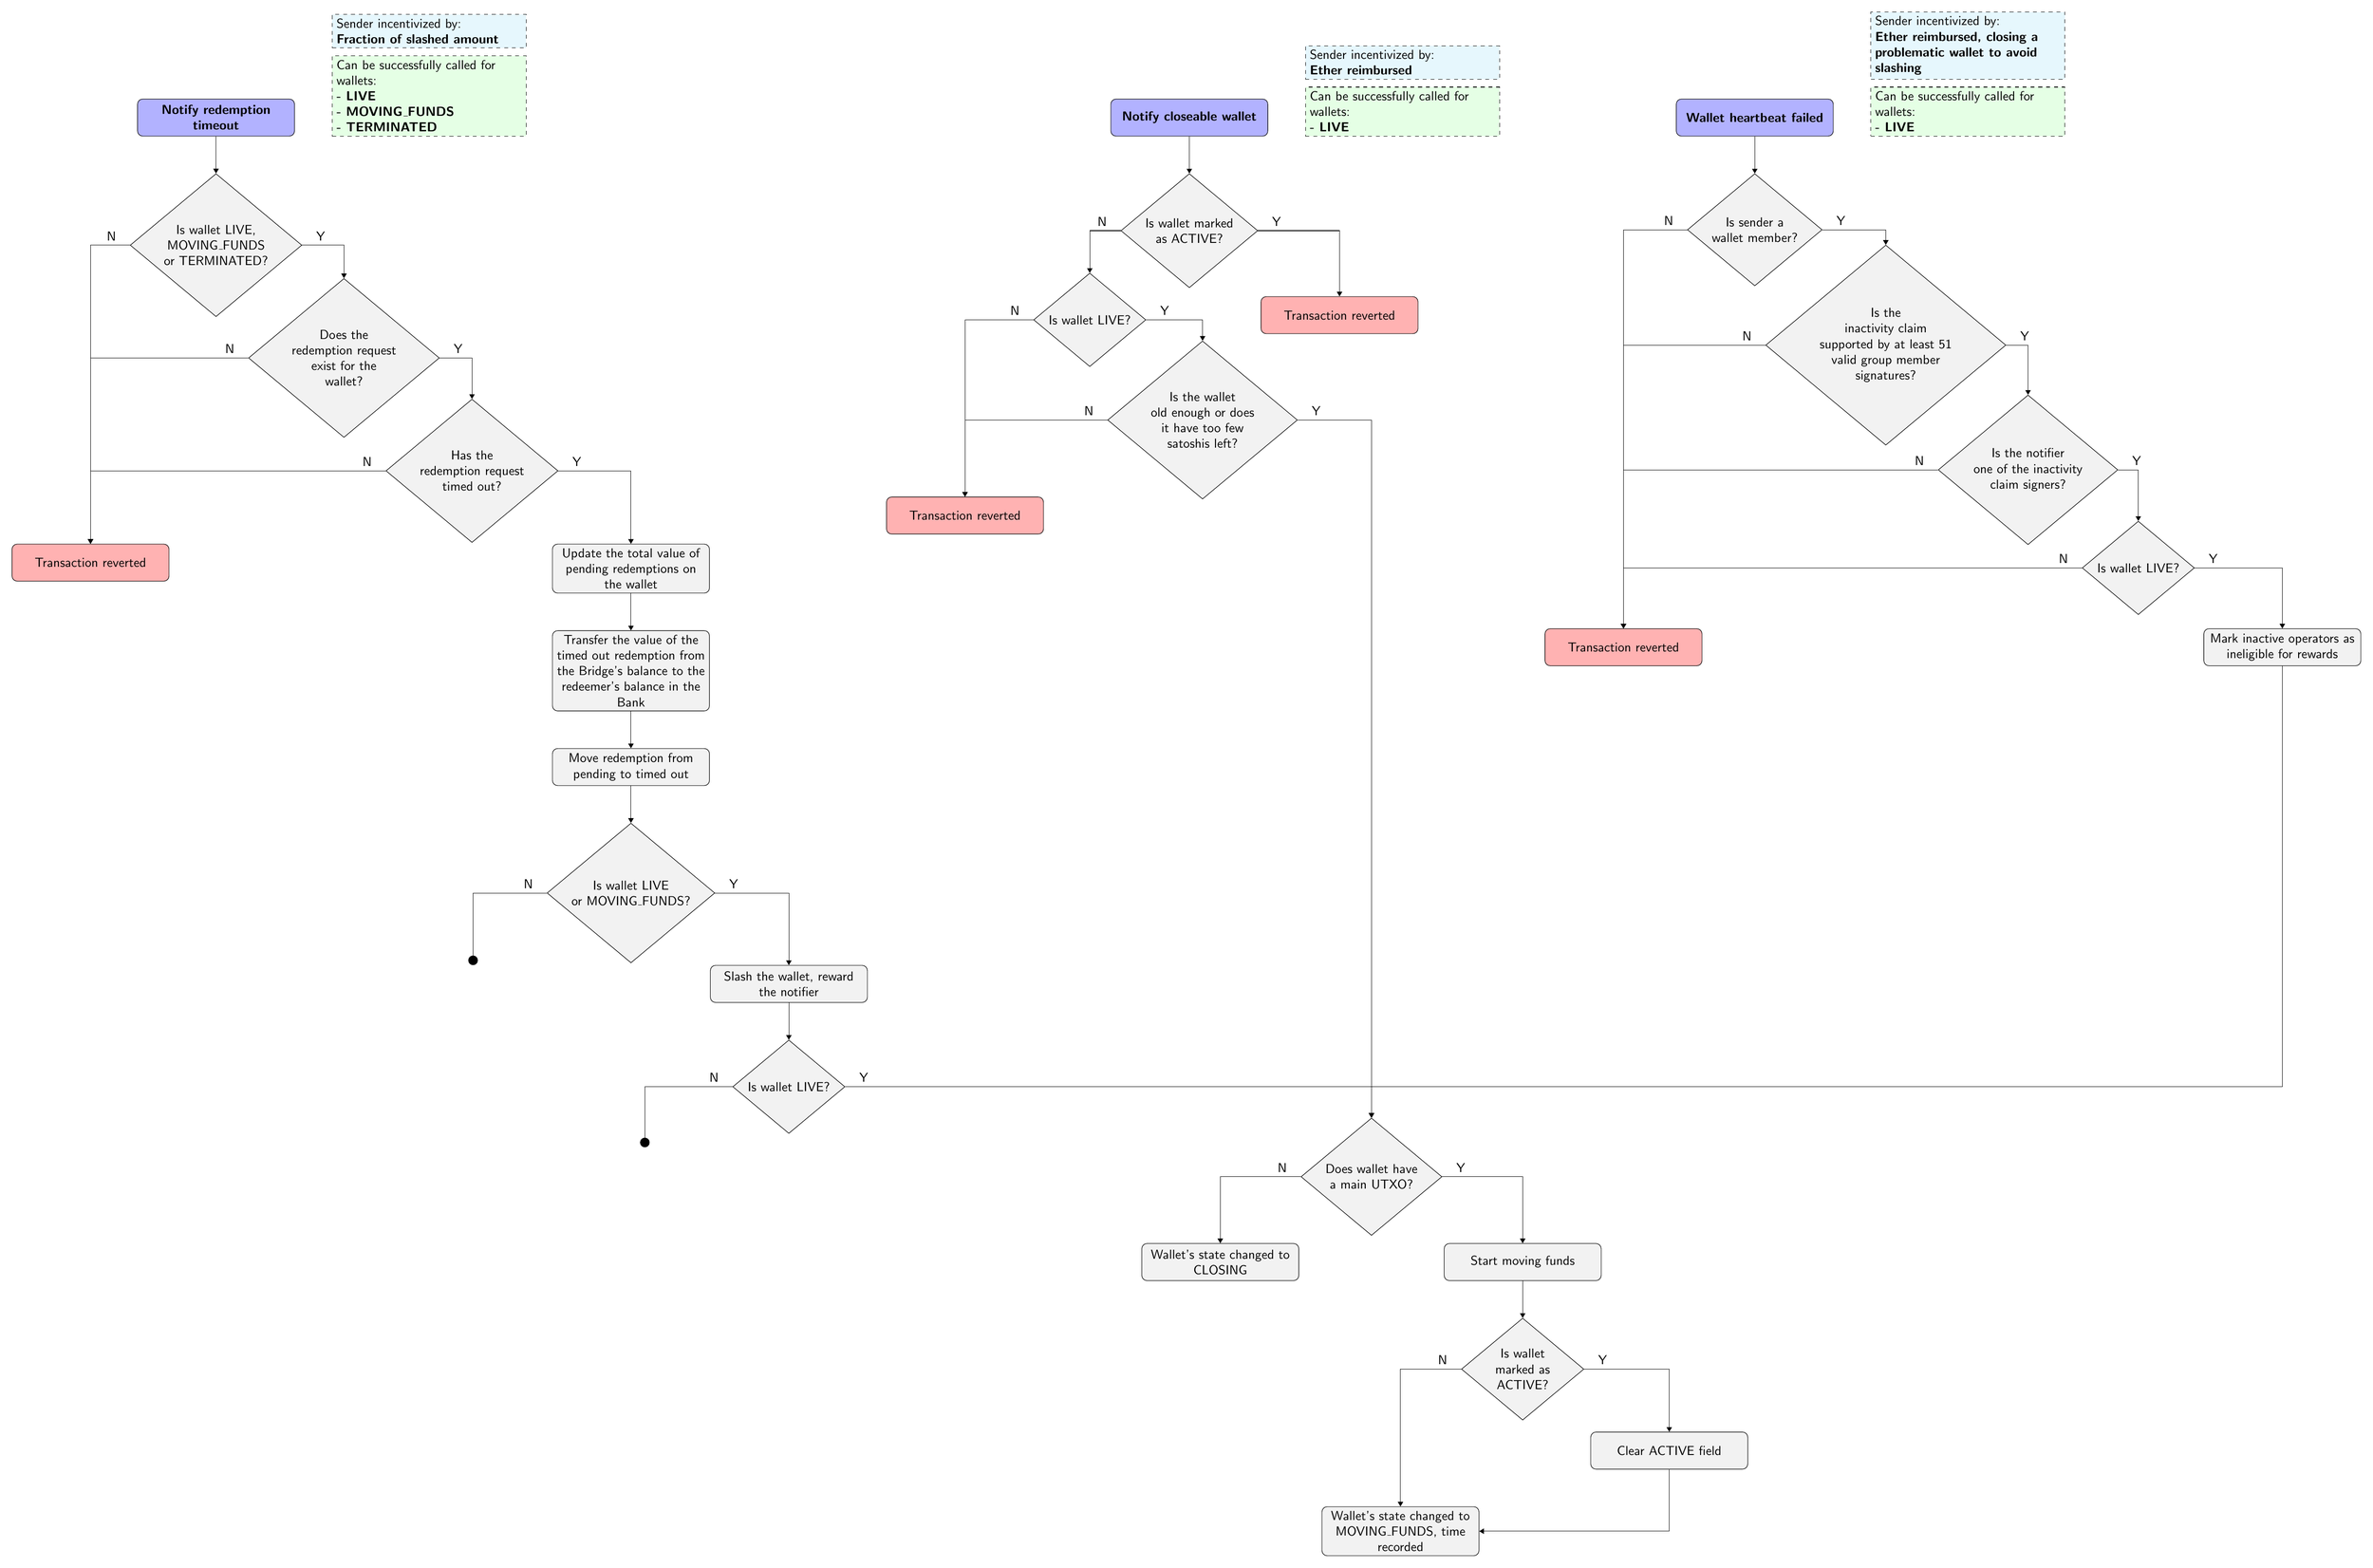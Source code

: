 % TIP: To generate `.pdf` file out of this `.tikz` file run:
% `pdflatex filename.tikz`.
% To install `pdflatex` on MacOS either run `brew install --cask mactex` (not
% recommended, downloads 4GB of data) or install `basictex` distribution plus
% needed packages (recommended, downloads only essential packages):
% ```
% brew install --cask basictex
% sudo tlmgr update --self
% sudo tlmgr install standalone
% sudo tlmgr install comment
% pdflatex <filename>.tikz
%```
% 
% To generate `.png` file out of `.pdf` on MacOS run:
% `convert -density 300 <filename>.pdf -resize 50% <filename>.png`.
% This requires installation of the `imagemagick` tool:
% `brew install imagemagick`.

\documentclass{standalone}%
\usepackage{tikz}%
\usetikzlibrary{positioning,shapes,arrows.meta,chains}%

% These commands are used to draw arrow labels
\newcommand{\yes}{node [auto, pos=0, xshift=5mm]{Y}}%
\newcommand{\no}{node [auto, swap, pos=0, xshift=-5mm]{N}}%

% We need layers to draw the background
\pgfdeclarelayer{background}%
\pgfsetlayers{background,main}%

\begin{document}%
\begin{tikzpicture}[
% Specify styles for nodes:
    base/.style = {rectangle, rounded corners, draw=black,
                   minimum width=4cm, minimum height=1cm,
                   text centered, text width=4cm, align=flush center},
   start/.style = {base, fill=blue!30},
  revert/.style = {base, fill=red!30},
  action/.style = {base, fill=black!5},
   check/.style = {diamond, aspect=1.2, draw=black, fill=black!5,
                   minimum width=1cm, align=center},
   note1/.style = {rectangle, draw, dashed, fill=green!10,
                   align=flush left, text width=5cm},
   note2/.style = {rectangle, draw, dashed, fill=cyan!10,
                   align=flush left, text width=5cm},
              > = Triangle,                  % defines the arrow tip style when `->` is used
     end/.style = {> = {Circle[scale=2]}},   % defines the arrow tip style when `->, end` is used
           font = \sffamily,
]

% REDEMPTION TIMEOUT
% Nodes
\node[start]                                                     (rt_start)    {\textbf{Notify redemption timeout}};
\node[check, below=of rt_start]                                  (rt_check1)   {Is wallet LIVE,\\ MOVING\_FUNDS\\ or TERMINATED?};
\node[check, below right=of rt_check1]                           (rt_check2)   {Does the\\ redemption request\\ exist for the\\ wallet?};
\node[check, below right=of rt_check2]                           (rt_check3)   {Has the\\ redemption request\\ timed out?};
\node[revert, below left=of rt_check3, xshift=-6cm]              (rt_revert1)  {Transaction reverted};
\node[action, below right=of rt_check3]                          (rt_action1)  {Update the total value of pending redemptions on the wallet};
\node[action, below=of rt_action1]                               (rt_action2)  {Transfer the value of the timed out redemption from the Bridge's
                                                                                balance to the redeemer's balance in the Bank};
\node[action, below=of rt_action2]                               (rt_action3)  {Move redemption from pending to timed out};

\node[check, below=of rt_action3]                                (rt_check4)   {Is wallet LIVE\\ or MOVING\_FUNDS?};
\node[below left=of rt_check4, xshift=-2cm]                      (rt_end1)     {};
\node[action, below right=of rt_check4]                          (rt_action4)  {Slash the wallet, reward the notifier};
\node[check, below=of rt_action4]                                (rt_check5)   {Is wallet LIVE?};
\node[below left=of rt_check5, xshift=-2cm]                      (rt_end2)     {};
\node[check, below right=of rt_check5, xshift=130mm]             (rt_check6)   {Does wallet have\\ a main UTXO?};
\node[action, below left=of rt_check6]                           (rt_action5)  {Wallet's state changed to CLOSING};

\node[action, below right=of rt_check6]                          (rt_action6)  {Start moving funds};
\node[check, below=of rt_action6]                                (rt_check7)   {Is wallet\\ marked as\\ ACTIVE?};
\node[action, below right=of rt_check7]                          (rt_action7)  {Clear ACTIVE field};
\node[action, below left=of rt_action7, xshift=-20mm]            (rt_action8)  {Wallet's state changed to MOVING\_FUNDS, time recorded};
\node[note1, right=of rt_start.south east, anchor=south west]    (rt_note1)    {Can be successfully called for wallets:\\
                                                                                \textbf{- LIVE\\
                                                                                - MOVING\_FUNDS\\
                                                                                - TERMINATED}};
\node[note2, above=of rt_note1.north, anchor=south, yshift=-8mm] (rt_note2)    {Sender incentivized by:\\ \textbf{Fraction of slashed amount}};

% Arrows
\draw[->]      (rt_start)    -- (rt_check1);
\draw[->]      (rt_check1)   -| (rt_revert1)  \no;
\draw[->]      (rt_check1)   -| (rt_check2)   \yes;
\draw[->]      (rt_check2)   -| (rt_revert1)  \no;
\draw[->]      (rt_check2)   -| (rt_check3)   \yes;
\draw[->]      (rt_check3)   -| (rt_revert1)  \no;
\draw[->]      (rt_check3)   -| (rt_action1)  \yes;
\draw[->]      (rt_action1)  -- (rt_action2);
\draw[->]      (rt_action2)  -- (rt_action3);
\draw[->]      (rt_action3)  -- (rt_check4);
\draw[->, end] (rt_check4)   -| (rt_end1)     \no;
\draw[->]      (rt_check4)   -| (rt_action4)  \yes;
\draw[->]      (rt_action4)  -- (rt_check5);
\draw[->, end] (rt_check5)   -| (rt_end2)     \no;
\draw[->]      (rt_check5)   -| (rt_check6)   \yes;
\draw[->]      (rt_check6)   -| (rt_action5)  \no;
\draw[->]      (rt_check6)   -| (rt_action6)  \yes;
\draw[->]      (rt_action6)  -- (rt_check7);
\draw[->]      (rt_check7)   -| (rt_action7)  \yes;
\draw[->]      (rt_check7)   -| (rt_action8)  \no;
\draw[->]      (rt_action7)  |- (rt_action8);


% CLOSEABLE WALLET
% Nodes
\node[start, right=of rt_start, xshift=210mm]                    (cw_start)   {\textbf{Notify closeable wallet}};
\node[check, below=of cw_start]                                  (cw_check1)  {Is wallet marked\\ as ACTIVE?};
\node[check, below left=of cw_check1]                            (cw_check2)  {Is wallet LIVE?};
\node[revert, below right=of cw_check1]                          (cw_revert1) {Transaction reverted};
\node[check, below right=of cw_check2]                           (cw_check3)  {Is the wallet\\ old enough or does\\ it have too few\\ satoshis left?};
\node[revert, below left=of cw_check3, xshift=-2cm]              (cw_revert2) {Transaction reverted};
\node[note1, right=of cw_start.south east, anchor=south west]    (cw_note1)   {Can be successfully called for wallets:\\
                                                                               \textbf{- LIVE}};
\node[note2, above=of cw_note1.north, anchor=south, yshift=-8mm] (cw_note2)   {Sender incentivized by:\\ \textbf{Ether reimbursed}};

% Arrows
\draw[->] (cw_start)  -- (cw_check1);
\draw[->] (cw_check1) -| (cw_check2)  \no;
\draw[->] (cw_check1) -| (cw_revert1) \yes;
\draw[->] (cw_check2) -| (cw_revert2) \no;
\draw[->] (cw_check2) -| (cw_check3)  \yes;
\draw[->] (cw_check3) -| (cw_revert2) \no;
\draw[->] (cw_check3) -| (rt_check6)  \yes;


% WALLET HEARTBEAT FAILED
% Nodes
\node[start, right=of cw_start, xshift=100mm]                     (whf_start)   {\textbf{Wallet heartbeat failed}};
\node[check, below=of whf_start]                                  (whf_check1)  {Is sender a\\ wallet member?};
\node[check, below right=of whf_check1]                           (whf_check2)  {Is the\\ inactivity claim\\ supported by at least 51\\ valid group member\\ signatures?};
\node[check, below right=of whf_check2]                           (whf_check3)  {Is the notifier\\ one of the inactivity\\ claim signers?};
\node[check, below right=of whf_check3]                           (whf_check4)  {Is wallet LIVE?};
\node[revert, below left=of whf_check4, xshift=-10cm]             (whf_revert1) {Transaction reverted};
\node[action, below right=of whf_check4]                          (whf_action1) {Mark inactive operators as ineligible for rewards};
\node[note1, right=of whf_start.south east, anchor=south west]    (whf_note1)   {Can be successfully called for wallets:\\
                                                                                 \textbf{- LIVE}};
\node[note2, above=of whf_note1.north, anchor=south, yshift=-8mm] (whf_note2)   {Sender incentivized by:\\ \textbf{Ether reimbursed, closing a problematic wallet to avoid slashing}};

% Arrows
% In places where arrows needs to bend more than once, we force the lines to
% pass through intermediary points. 
% (a,b) - sets point at an exact (a,b) coordinate
% +(a,b) - sets point at current point and moves it by (a,b) vector, but doesn't
%          remember the position afterwards
% ++(a,b) - sets point at current point and moves it by (a,b) vector and
%           remembers the position afterwards
% To ease edition of the diagram in the future, usage of relative values is
% recommended.
\draw[->] (whf_start)   --                (whf_check1);
\draw[->] (whf_check1)  -|                (whf_revert1) \no;
\draw[->] (whf_check1)  -|                (whf_check2)  \yes;
\draw[->] (whf_check2)  -|                (whf_revert1) \no;
\draw[->] (whf_check2)  -|                (whf_check3)  \yes;
\draw[->] (whf_check3)  -|                (whf_revert1) \no;
\draw[->] (whf_check3)  -|                (whf_check4) \yes;
\draw[->] (whf_check4)  -|                (whf_revert1) \no;
\draw[->] (whf_check4)  -|                (whf_action1) \yes;
\draw[->] (whf_action1) -- +(0,-11.86) -| (rt_check6.north);


% BACKGROUND
% To draw the background behind the nodes and other objects we use pgf layers.
% We calculate top left and bottom right corners position of current canvas and
% construct white background between those points expanded by some small amount.
% This gives us nice little margin around the diagram.

\begin{pgfonlayer}{background}
  \path (current bounding box.north west)+(-0.2,0.2) node (a) {};
  \path (current bounding box.south east)+(0.2,-0.2) node (b) {};
  \path[fill=white] (a) rectangle (b);
\end{pgfonlayer}

\end{tikzpicture}
\end{document}
